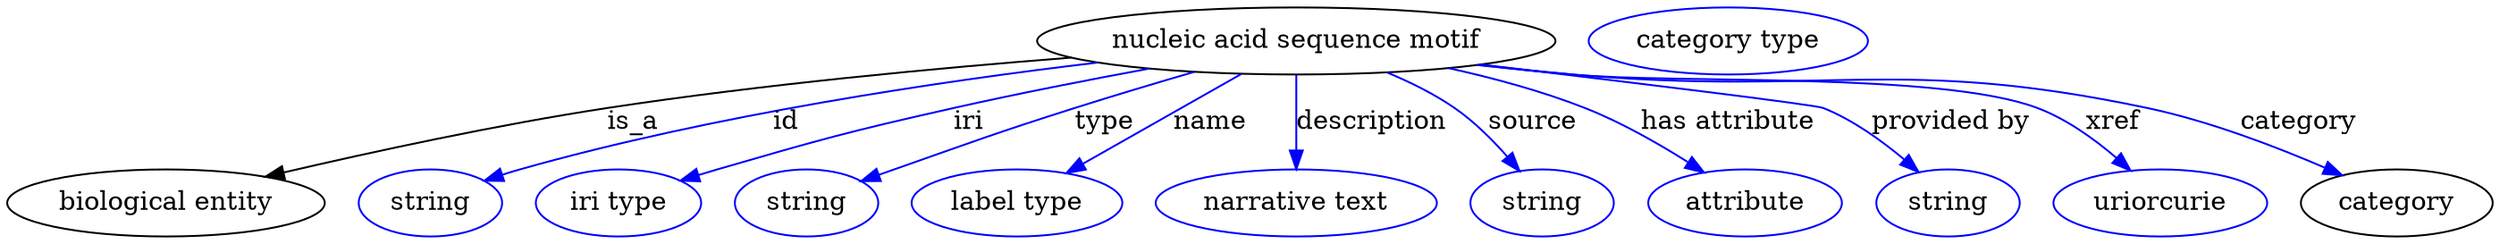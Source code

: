 digraph {
	graph [bb="0,0,1331.5,123"];
	node [label="\N"];
	"nucleic acid sequence motif"	[height=0.5,
		label="nucleic acid sequence motif",
		pos="691.14,105",
		width=3.8635];
	"biological entity"	[height=0.5,
		pos="85.142,18",
		width=2.3651];
	"nucleic acid sequence motif" -> "biological entity"	[label=is_a,
		lp="335.14,61.5",
		pos="e,138.25,32.071 570.32,96.08 497.82,90.457 403.9,81.639 321.14,69 262,59.969 195.39,45.449 148.05,34.378"];
	id	[color=blue,
		height=0.5,
		label=string,
		pos="226.14,18",
		width=1.0652];
	"nucleic acid sequence motif" -> id	[color=blue,
		label=id,
		lp="417.14,61.5",
		pos="e,255.14,29.948 584.28,93.378 499.16,83.298 377.54,65.257 274.14,36 271.04,35.121 267.84,34.148 264.65,33.124",
		style=solid];
	iri	[color=blue,
		height=0.5,
		label="iri type",
		pos="327.14,18",
		width=1.2277];
	"nucleic acid sequence motif" -> iri	[color=blue,
		label=iri,
		lp="515.14,61.5",
		pos="e,360.77,29.865 612.1,90.187 579.5,84.172 541.4,76.735 507.14,69 450.68,56.251 436.77,52.03 381.14,36 377.63,34.988 374,33.911 370.36,\
32.81",
		style=solid];
	type	[color=blue,
		height=0.5,
		label=string,
		pos="428.14,18",
		width=1.0652];
	"nucleic acid sequence motif" -> type	[color=blue,
		label=type,
		lp="588.14,61.5",
		pos="e,457.45,29.697 636.49,88.447 616.23,82.542 593.08,75.638 572.14,69 528.73,55.239 518.11,51.079 475.14,36 472.46,35.057 469.69,34.077 \
466.9,33.084",
		style=solid];
	name	[color=blue,
		height=0.5,
		label="label type",
		pos="541.14,18",
		width=1.5707];
	"nucleic acid sequence motif" -> name	[color=blue,
		label=name,
		lp="645.14,61.5",
		pos="e,567.7,34.049 661.51,87.207 637.07,73.357 602.33,53.674 576.45,39.01",
		style=solid];
	description	[color=blue,
		height=0.5,
		label="narrative text",
		pos="691.14,18",
		width=2.0943];
	"nucleic acid sequence motif" -> description	[color=blue,
		label=description,
		lp="731.64,61.5",
		pos="e,691.14,36.175 691.14,86.799 691.14,75.163 691.14,59.548 691.14,46.237",
		style=solid];
	source	[color=blue,
		height=0.5,
		label=string,
		pos="823.14,18",
		width=1.0652];
	"nucleic acid sequence motif" -> source	[color=blue,
		label=source,
		lp="818.14,61.5",
		pos="e,811.02,35.129 739.75,88.135 752.16,82.991 765.1,76.608 776.14,69 786.61,61.784 796.52,51.893 804.52,42.813",
		style=solid];
	"has attribute"	[color=blue,
		height=0.5,
		label=attribute,
		pos="931.14,18",
		width=1.4443];
	"nucleic acid sequence motif" -> "has attribute"	[color=blue,
		label="has attribute",
		lp="923.14,61.5",
		pos="e,909.39,34.359 773.42,90.374 797.33,85.098 823.18,78.087 846.14,69 865.17,61.468 884.96,50.068 900.66,40.054",
		style=solid];
	"provided by"	[color=blue,
		height=0.5,
		label=string,
		pos="1039.1,18",
		width=1.0652];
	"nucleic acid sequence motif" -> "provided by"	[color=blue,
		label="provided by",
		lp="1042.6,61.5",
		pos="e,1023.9,34.629 790.37,92.341 870.19,82.869 969.78,70.791 974.14,69 989.66,62.633 1004.7,51.537 1016.3,41.412",
		style=solid];
	xref	[color=blue,
		height=0.5,
		label=uriorcurie,
		pos="1153.1,18",
		width=1.5887];
	"nucleic acid sequence motif" -> xref	[color=blue,
		label=xref,
		lp="1129.6,61.5",
		pos="e,1137.7,35.391 789,92.165 805.72,90.314 822.92,88.515 839.14,87 894.6,81.821 1037.2,89.014 1089.1,69 1104.3,63.17 1118.7,52.479 \
1130.1,42.475",
		style=solid];
	category	[height=0.5,
		pos="1280.1,18",
		width=1.4263];
	"nucleic acid sequence motif" -> category	[color=blue,
		label=category,
		lp="1228.6,61.5",
		pos="e,1251,32.971 788.19,92.063 805.16,90.202 822.65,88.426 839.14,87 976.2,75.146 1013.6,97.695 1148.1,69 1180.7,62.065 1215.8,48.438 \
1241.6,37.159",
		style=solid];
	"named thing_category"	[color=blue,
		height=0.5,
		label="category type",
		pos="923.14,105",
		width=2.0762];
}
